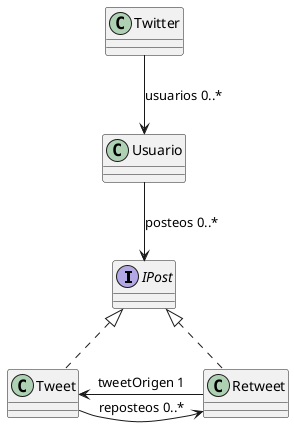 @startuml

interface IPost {}
class Twitter {}
class Usuario {}
class Tweet implements IPost {}
class Retweet implements IPost {}

Twitter --> Usuario: usuarios 0..*

Usuario -down-> IPost: posteos 0..*

Tweet -right-> Retweet: reposteos 0..*
Retweet -left-> Tweet: tweetOrigen 1

@enduml
